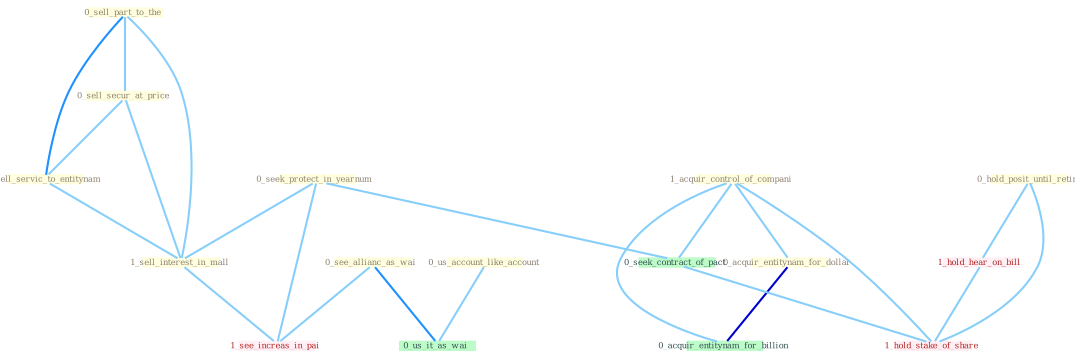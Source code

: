 Graph G{ 
    node
    [shape=polygon,style=filled,width=.5,height=.06,color="#BDFCC9",fixedsize=true,fontsize=4,
    fontcolor="#2f4f4f"];
    {node
    [color="#ffffe0", fontcolor="#8b7d6b"] "0_sell_part_to_the " "1_acquir_control_of_compani " "0_sell_secur_at_price " "0_seek_protect_in_yearnum " "0_hold_posit_until_retir " "0_sell_servic_to_entitynam " "0_us_account_like_account " "0_acquir_entitynam_for_dollar " "0_see_allianc_as_wai " "1_sell_interest_in_mall "}
{node [color="#fff0f5", fontcolor="#b22222"] "1_see_increas_in_pai " "1_hold_hear_on_bill " "1_hold_stake_of_share "}
edge [color="#B0E2FF"];

	"0_sell_part_to_the " -- "0_sell_secur_at_price " [w="1", color="#87cefa" ];
	"0_sell_part_to_the " -- "0_sell_servic_to_entitynam " [w="2", color="#1e90ff" , len=0.8];
	"0_sell_part_to_the " -- "1_sell_interest_in_mall " [w="1", color="#87cefa" ];
	"1_acquir_control_of_compani " -- "0_acquir_entitynam_for_dollar " [w="1", color="#87cefa" ];
	"1_acquir_control_of_compani " -- "0_seek_contract_of_pact " [w="1", color="#87cefa" ];
	"1_acquir_control_of_compani " -- "0_acquir_entitynam_for_billion " [w="1", color="#87cefa" ];
	"1_acquir_control_of_compani " -- "1_hold_stake_of_share " [w="1", color="#87cefa" ];
	"0_sell_secur_at_price " -- "0_sell_servic_to_entitynam " [w="1", color="#87cefa" ];
	"0_sell_secur_at_price " -- "1_sell_interest_in_mall " [w="1", color="#87cefa" ];
	"0_seek_protect_in_yearnum " -- "1_sell_interest_in_mall " [w="1", color="#87cefa" ];
	"0_seek_protect_in_yearnum " -- "0_seek_contract_of_pact " [w="1", color="#87cefa" ];
	"0_seek_protect_in_yearnum " -- "1_see_increas_in_pai " [w="1", color="#87cefa" ];
	"0_hold_posit_until_retir " -- "1_hold_hear_on_bill " [w="1", color="#87cefa" ];
	"0_hold_posit_until_retir " -- "1_hold_stake_of_share " [w="1", color="#87cefa" ];
	"0_sell_servic_to_entitynam " -- "1_sell_interest_in_mall " [w="1", color="#87cefa" ];
	"0_us_account_like_account " -- "0_us_it_as_wai " [w="1", color="#87cefa" ];
	"0_acquir_entitynam_for_dollar " -- "0_acquir_entitynam_for_billion " [w="3", color="#0000cd" , len=0.6];
	"0_see_allianc_as_wai " -- "0_us_it_as_wai " [w="2", color="#1e90ff" , len=0.8];
	"0_see_allianc_as_wai " -- "1_see_increas_in_pai " [w="1", color="#87cefa" ];
	"1_sell_interest_in_mall " -- "1_see_increas_in_pai " [w="1", color="#87cefa" ];
	"0_seek_contract_of_pact " -- "1_hold_stake_of_share " [w="1", color="#87cefa" ];
	"1_hold_hear_on_bill " -- "1_hold_stake_of_share " [w="1", color="#87cefa" ];
}